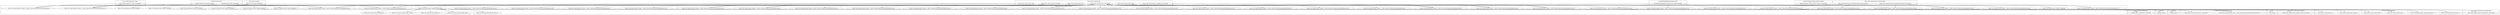 digraph {
graph [overlap=false]
subgraph cluster_Parse_Method_Signatures_Types {
	label="Parse::Method::Signatures::Types";
	"Parse::Method::Signatures::Types::VariableName";
}
subgraph cluster_KiokuDB_Backend_DBI {
	label="KiokuDB::Backend::DBI";
	"KiokuDB::Backend::DBI::ValidColumnName";
	"KiokuDB::Backend::DBI::SchemaProto";
}
subgraph cluster_Moose_Meta_TypeConstraint_Parameterized {
	label="Moose::Meta::TypeConstraint::Parameterized";
	"Moose::Meta::TypeConstraint::Parameterized::_inline_check";
}
subgraph cluster_warnings {
	label="warnings";
	"warnings::import";
}
subgraph cluster_MooseX_Types_TypeDecorator {
	label="MooseX::Types::TypeDecorator";
	"MooseX::Types::TypeDecorator::AUTOLOAD";
}
subgraph cluster_Moose_Meta_TypeConstraint_Registry {
	label="Moose::Meta::TypeConstraint::Registry";
	"Moose::Meta::TypeConstraint::Registry::add_type_constraint";
}
subgraph cluster_Exporter {
	label="Exporter";
	"Exporter::import";
}
subgraph cluster_Moose_Meta_Attribute {
	label="Moose::Meta::Attribute";
	"Moose::Meta::Attribute::BEGIN@24";
}
subgraph cluster_Moose_Util_TypeConstraints_Builtins {
	label="Moose::Util::TypeConstraints::Builtins";
	"Moose::Util::TypeConstraints::Builtins::__ANON__[Moose/Util/TypeConstraints/Builtins.pm:203]";
	"Moose::Util::TypeConstraints::Builtins::BEGIN@10";
	"Moose::Util::TypeConstraints::Builtins::_RegexpRef";
	"Moose::Util::TypeConstraints::Builtins::__ANON__[Moose/Util/TypeConstraints/Builtins.pm:238]";
	"Moose::Util::TypeConstraints::Builtins::__ANON__[Moose/Util/TypeConstraints/Builtins.pm:39]";
	"Moose::Util::TypeConstraints::Builtins::__ANON__[Moose/Util/TypeConstraints/Builtins.pm:27]";
	"Moose::Util::TypeConstraints::Builtins::BEGIN@13";
	"Moose::Util::TypeConstraints::Builtins::__ANON__[Moose/Util/TypeConstraints/Builtins.pm:28]";
	"Moose::Util::TypeConstraints::Builtins::where";
	"Moose::Util::TypeConstraints::Builtins::__ANON__[Moose/Util/TypeConstraints/Builtins.pm:46]";
	"Moose::Util::TypeConstraints::Builtins::__ANON__[Moose/Util/TypeConstraints/Builtins.pm:62]";
	"Moose::Util::TypeConstraints::Builtins::__ANON__[Moose/Util/TypeConstraints/Builtins.pm:218]";
	"Moose::Util::TypeConstraints::Builtins::inline_as";
	"Moose::Util::TypeConstraints::Builtins::__ANON__[Moose/Util/TypeConstraints/Builtins.pm:118]";
	"Moose::Util::TypeConstraints::Builtins::__ANON__[Moose/Util/TypeConstraints/Builtins.pm:204]";
	"Moose::Util::TypeConstraints::Builtins::BEGIN@12";
	"Moose::Util::TypeConstraints::Builtins::type";
	"Moose::Util::TypeConstraints::Builtins::__ANON__[Moose/Util/TypeConstraints/Builtins.pm:202]";
	"Moose::Util::TypeConstraints::Builtins::__ANON__[Moose/Util/TypeConstraints/Builtins.pm:66]";
	"Moose::Util::TypeConstraints::Builtins::__ANON__[Moose/Util/TypeConstraints/Builtins.pm:272]";
	"Moose::Util::TypeConstraints::Builtins::__ANON__[Moose/Util/TypeConstraints/Builtins.pm:176]";
	"Moose::Util::TypeConstraints::Builtins::__ANON__[Moose/Util/TypeConstraints/Builtins.pm:157]";
	"Moose::Util::TypeConstraints::Builtins::BEGIN@9";
	"Moose::Util::TypeConstraints::Builtins::define_builtins";
	"Moose::Util::TypeConstraints::Builtins::__ANON__[Moose/Util/TypeConstraints/Builtins.pm:72]";
	"Moose::Util::TypeConstraints::Builtins::__ANON__[Moose/Util/TypeConstraints/Builtins.pm:138]";
	"Moose::Util::TypeConstraints::Builtins::__ANON__[Moose/Util/TypeConstraints/Builtins.pm:193]";
	"Moose::Util::TypeConstraints::Builtins::__ANON__[Moose/Util/TypeConstraints/Builtins.pm:93]";
	"Moose::Util::TypeConstraints::Builtins::BEGIN@14";
	"Moose::Util::TypeConstraints::Builtins::__ANON__[Moose/Util/TypeConstraints/Builtins.pm:101]";
	"Moose::Util::TypeConstraints::Builtins::__ANON__[Moose/Util/TypeConstraints/Builtins.pm:133]";
	"Moose::Util::TypeConstraints::Builtins::__ANON__[Moose/Util/TypeConstraints/Builtins.pm:70]";
	"Moose::Util::TypeConstraints::Builtins::subtype";
	"Moose::Util::TypeConstraints::Builtins::__ANON__[Moose/Util/TypeConstraints/Builtins.pm:279]";
	"Moose::Util::TypeConstraints::Builtins::__ANON__[Moose/Util/TypeConstraints/Builtins.pm:253]";
	"Moose::Util::TypeConstraints::Builtins::__ANON__[Moose/Util/TypeConstraints/Builtins.pm:106]";
	"Moose::Util::TypeConstraints::Builtins::BEGIN@2";
	"Moose::Util::TypeConstraints::Builtins::__ANON__[Moose/Util/TypeConstraints/Builtins.pm:271]";
	"Moose::Util::TypeConstraints::Builtins::__ANON__[Moose/Util/TypeConstraints/Builtins.pm:239]";
	"Moose::Util::TypeConstraints::Builtins::__ANON__[Moose/Util/TypeConstraints/Builtins.pm:58]";
	"Moose::Util::TypeConstraints::Builtins::as";
	"Moose::Util::TypeConstraints::Builtins::__ANON__[Moose/Util/TypeConstraints/Builtins.pm:83]";
	"Moose::Util::TypeConstraints::Builtins::__ANON__[Moose/Util/TypeConstraints/Builtins.pm:76]";
	"Moose::Util::TypeConstraints::Builtins::__ANON__[Moose/Util/TypeConstraints/Builtins.pm:144]";
	"Moose::Util::TypeConstraints::Builtins::__ANON__[Moose/Util/TypeConstraints/Builtins.pm:43]";
	"Moose::Util::TypeConstraints::Builtins::__ANON__[Moose/Util/TypeConstraints/Builtins.pm:113]";
}
subgraph cluster_ArrayRef_HashRef_KiokuDB_Backend_DBI {
	label="ArrayRef[HashRef|KiokuDB::Backend::DBI";
	"ArrayRef[HashRef|KiokuDB::Backend::DBI::ValidColumnName]";
}
subgraph cluster_Moose_Meta_TypeConstraint_Union {
	label="Moose::Meta::TypeConstraint::Union";
	"Moose::Meta::TypeConstraint::Union::__ANON__[Moose/Meta/TypeConstraint/Union.pm:78]";
	"Moose::Meta::TypeConstraint::Union::_inline_check";
}
subgraph cluster_KiokuDB_Backend_Serialize_JSPON_Collapser {
	label="KiokuDB::Backend::Serialize::JSPON::Collapser";
	"KiokuDB::Backend::Serialize::JSPON::Collapser::reserved_key";
}
subgraph cluster_Moose_Meta_TypeConstraint {
	label="Moose::Meta::TypeConstraint";
	"Moose::Meta::TypeConstraint::_compiled_type_constraint";
	"Moose::Meta::TypeConstraint::_inline_check";
	"Moose::Meta::TypeConstraint::parent";
	"Moose::Meta::TypeConstraint::Sigil";
	"Moose::Meta::TypeConstraint::SourceType";
	"Moose::Meta::TypeConstraint::new";
}
subgraph cluster_Moose_Util_TypeConstraints {
	label="Moose::Util::TypeConstraints";
	"Moose::Util::TypeConstraints::where";
	"Moose::Util::TypeConstraints::subtype";
	"Moose::Util::TypeConstraints::as";
	"Moose::Util::TypeConstraints::inline_as";
	"Moose::Util::TypeConstraints::find_type_constraint";
	"Moose::Util::TypeConstraints::type";
}
subgraph cluster_Moose_Meta_TypeConstraint_Parameterizable {
	label="Moose::Meta::TypeConstraint::Parameterizable";
	"Moose::Meta::TypeConstraint::Parameterizable::generate_inline_for";
	"Moose::Meta::TypeConstraint::Parameterizable::generate_constraint_for";
}
subgraph cluster_strict {
	label="strict";
	"strict::import";
}
"Moose::Util::TypeConstraints::Builtins::define_builtins" -> "Moose::Util::TypeConstraints::find_type_constraint";
"Moose::Meta::Attribute::BEGIN@24" -> "Moose::Util::TypeConstraints::Builtins::BEGIN@14";
"Moose::Meta::Attribute::BEGIN@24" -> "Moose::Util::TypeConstraints::Builtins::BEGIN@2";
"Moose::Util::TypeConstraints::Builtins::define_builtins" -> "Moose::Util::TypeConstraints::as";
"Moose::Util::TypeConstraints::Builtins::define_builtins" -> "Moose::Util::TypeConstraints::Builtins::type";
"Moose::Meta::TypeConstraint::Parameterizable::generate_inline_for" -> "Moose::Util::TypeConstraints::Builtins::__ANON__[Moose/Util/TypeConstraints/Builtins.pm:279]";
"Moose::Util::TypeConstraints::Builtins::define_builtins" -> "Moose::Util::TypeConstraints::type";
"Moose::Util::TypeConstraints::Builtins::__ANON__[Moose/Util/TypeConstraints/Builtins.pm:203]" -> "Moose::Meta::TypeConstraint::_compiled_type_constraint";
"Moose::Util::TypeConstraints::Builtins::__ANON__[Moose/Util/TypeConstraints/Builtins.pm:238]" -> "Moose::Meta::TypeConstraint::_compiled_type_constraint";
"Moose::Util::TypeConstraints::Builtins::__ANON__[Moose/Util/TypeConstraints/Builtins.pm:271]" -> "Moose::Meta::TypeConstraint::_compiled_type_constraint";
"Moose::Meta::TypeConstraint::_inline_check" -> "Moose::Util::TypeConstraints::Builtins::__ANON__[Moose/Util/TypeConstraints/Builtins.pm:101]";
"KiokuDB::Backend::DBI::ValidColumnName" -> "Moose::Util::TypeConstraints::Builtins::__ANON__[Moose/Util/TypeConstraints/Builtins.pm:76]";
"Moose::Meta::TypeConstraint::SourceType" -> "Moose::Util::TypeConstraints::Builtins::__ANON__[Moose/Util/TypeConstraints/Builtins.pm:76]";
"Moose::Meta::TypeConstraint::Sigil" -> "Moose::Util::TypeConstraints::Builtins::__ANON__[Moose/Util/TypeConstraints/Builtins.pm:76]";
"Parse::Method::Signatures::Types::VariableName" -> "Moose::Util::TypeConstraints::Builtins::__ANON__[Moose/Util/TypeConstraints/Builtins.pm:76]";
"Moose::Util::TypeConstraints::Builtins::define_builtins" -> "Moose::Util::TypeConstraints::inline_as";
"Moose::Meta::Attribute::BEGIN@24" -> "Moose::Util::TypeConstraints::Builtins::BEGIN@10";
"KiokuDB::Backend::Serialize::JSPON::Collapser::reserved_key" -> "Moose::Util::TypeConstraints::Builtins::_RegexpRef";
"Moose::Util::TypeConstraints::Builtins::define_builtins" -> "Moose::Meta::TypeConstraint::Registry::add_type_constraint";
"Moose::Util::TypeConstraints::Builtins::__ANON__[Moose/Util/TypeConstraints/Builtins.pm:202]" -> "Moose::Meta::TypeConstraint::Union::__ANON__[Moose/Meta/TypeConstraint/Union.pm:78]";
"Moose::Util::TypeConstraints::Builtins::define_builtins" -> "Moose::Util::TypeConstraints::Builtins::subtype";
"Moose::Util::TypeConstraints::Builtins::__ANON__[Moose/Util/TypeConstraints/Builtins.pm:253]" -> "Moose::Meta::TypeConstraint::Parameterized::_inline_check";
"Moose::Util::TypeConstraints::Builtins::define_builtins" -> "Moose::Util::TypeConstraints::Builtins::where";
"Moose::Util::TypeConstraints::Builtins::define_builtins" -> "Moose::Util::TypeConstraints::where";
"Moose::Meta::TypeConstraint::_inline_check" -> "Moose::Util::TypeConstraints::Builtins::__ANON__[Moose/Util/TypeConstraints/Builtins.pm:118]";
"Moose::Meta::TypeConstraint::_inline_check" -> "Moose::Util::TypeConstraints::Builtins::__ANON__[Moose/Util/TypeConstraints/Builtins.pm:72]";
"Moose::Meta::TypeConstraint::_inline_check" -> "Moose::Util::TypeConstraints::Builtins::__ANON__[Moose/Util/TypeConstraints/Builtins.pm:28]";
"Moose::Meta::TypeConstraint::_inline_check" -> "Moose::Util::TypeConstraints::Builtins::__ANON__[Moose/Util/TypeConstraints/Builtins.pm:204]";
"Moose::Meta::Attribute::BEGIN@24" -> "Moose::Util::TypeConstraints::Builtins::BEGIN@12";
"Moose::Util::TypeConstraints::Builtins::BEGIN@9" -> "strict::import";
"Moose::Util::TypeConstraints::Builtins::__ANON__[Moose/Util/TypeConstraints/Builtins.pm:253]" -> "Moose::Meta::TypeConstraint::Union::_inline_check";
"Moose::Meta::TypeConstraint::_inline_check" -> "Moose::Util::TypeConstraints::Builtins::__ANON__[Moose/Util/TypeConstraints/Builtins.pm:176]";
"ArrayRef[HashRef|KiokuDB::Backend::DBI::ValidColumnName]" -> "Moose::Util::TypeConstraints::Builtins::__ANON__[Moose/Util/TypeConstraints/Builtins.pm:193]";
"Moose::Meta::TypeConstraint::Parameterizable::generate_inline_for" -> "Moose::Util::TypeConstraints::Builtins::__ANON__[Moose/Util/TypeConstraints/Builtins.pm:253]";
"Moose::Meta::TypeConstraint::Parameterizable::generate_inline_for" -> "Moose::Util::TypeConstraints::Builtins::__ANON__[Moose/Util/TypeConstraints/Builtins.pm:218]";
"Moose::Util::TypeConstraints::Builtins::BEGIN@14" -> "Exporter::import";
"Moose::Util::TypeConstraints::Builtins::BEGIN@12" -> "Exporter::import";
"Moose::Meta::TypeConstraint::_inline_check" -> "Moose::Util::TypeConstraints::Builtins::__ANON__[Moose/Util/TypeConstraints/Builtins.pm:83]";
"Moose::Meta::Attribute::BEGIN@24" -> "Moose::Util::TypeConstraints::Builtins::BEGIN@13";
"Moose::Util::TypeConstraints::Builtins::define_builtins" -> "Moose::Util::TypeConstraints::subtype";
"Moose::Meta::TypeConstraint::_inline_check" -> "Moose::Util::TypeConstraints::Builtins::__ANON__[Moose/Util/TypeConstraints/Builtins.pm:93]";
"Moose::Util::TypeConstraints::Builtins::BEGIN@10" -> "warnings::import";
"Moose::Meta::TypeConstraint::_inline_check" -> "Moose::Util::TypeConstraints::Builtins::__ANON__[Moose/Util/TypeConstraints/Builtins.pm:138]";
"Moose::Meta::TypeConstraint::_inline_check" -> "Moose::Util::TypeConstraints::Builtins::__ANON__[Moose/Util/TypeConstraints/Builtins.pm:106]";
"Moose::Meta::TypeConstraint::_inline_check" -> "Moose::Util::TypeConstraints::Builtins::__ANON__[Moose/Util/TypeConstraints/Builtins.pm:144]";
"ArrayRef[HashRef|KiokuDB::Backend::DBI::ValidColumnName]" -> "Moose::Util::TypeConstraints::Builtins::__ANON__[Moose/Util/TypeConstraints/Builtins.pm:27]";
"KiokuDB::Backend::DBI::ValidColumnName" -> "Moose::Util::TypeConstraints::Builtins::__ANON__[Moose/Util/TypeConstraints/Builtins.pm:27]";
"KiokuDB::Backend::DBI::SchemaProto" -> "Moose::Util::TypeConstraints::Builtins::__ANON__[Moose/Util/TypeConstraints/Builtins.pm:27]";
"Moose::Meta::TypeConstraint::SourceType" -> "Moose::Util::TypeConstraints::Builtins::__ANON__[Moose/Util/TypeConstraints/Builtins.pm:27]";
"Moose::Meta::TypeConstraint::Sigil" -> "Moose::Util::TypeConstraints::Builtins::__ANON__[Moose/Util/TypeConstraints/Builtins.pm:27]";
"Parse::Method::Signatures::Types::VariableName" -> "Moose::Util::TypeConstraints::Builtins::__ANON__[Moose/Util/TypeConstraints/Builtins.pm:27]";
"Moose::Meta::TypeConstraint::_inline_check" -> "Moose::Util::TypeConstraints::Builtins::__ANON__[Moose/Util/TypeConstraints/Builtins.pm:46]";
"Moose::Meta::TypeConstraint::_inline_check" -> "Moose::Util::TypeConstraints::Builtins::__ANON__[Moose/Util/TypeConstraints/Builtins.pm:66]";
"Moose::Meta::TypeConstraint::_inline_check" -> "Moose::Util::TypeConstraints::Builtins::__ANON__[Moose/Util/TypeConstraints/Builtins.pm:113]";
"Moose::Meta::TypeConstraint::_inline_check" -> "Moose::Util::TypeConstraints::Builtins::__ANON__[Moose/Util/TypeConstraints/Builtins.pm:133]";
"Moose::Util::TypeConstraints::Builtins::__ANON__[Moose/Util/TypeConstraints/Builtins.pm:157]" -> "Moose::Meta::TypeConstraint::parent";
"Moose::Util::TypeConstraints::Builtins::__ANON__[Moose/Util/TypeConstraints/Builtins.pm:66]" -> "Moose::Meta::TypeConstraint::parent";
"Moose::Util::TypeConstraints::Builtins::__ANON__[Moose/Util/TypeConstraints/Builtins.pm:83]" -> "Moose::Meta::TypeConstraint::parent";
"Moose::Meta::TypeConstraint::Parameterizable::generate_constraint_for" -> "Moose::Util::TypeConstraints::Builtins::__ANON__[Moose/Util/TypeConstraints/Builtins.pm:203]";
"Moose::Util::TypeConstraints::Builtins::__ANON__[Moose/Util/TypeConstraints/Builtins.pm:157]" -> "Moose::Meta::TypeConstraint::_inline_check";
"Moose::Util::TypeConstraints::Builtins::__ANON__[Moose/Util/TypeConstraints/Builtins.pm:279]" -> "Moose::Meta::TypeConstraint::_inline_check";
"Moose::Util::TypeConstraints::Builtins::__ANON__[Moose/Util/TypeConstraints/Builtins.pm:253]" -> "Moose::Meta::TypeConstraint::_inline_check";
"Moose::Util::TypeConstraints::Builtins::__ANON__[Moose/Util/TypeConstraints/Builtins.pm:218]" -> "Moose::Meta::TypeConstraint::_inline_check";
"Moose::Util::TypeConstraints::Builtins::__ANON__[Moose/Util/TypeConstraints/Builtins.pm:93]" -> "Moose::Meta::TypeConstraint::_inline_check";
"Moose::Util::TypeConstraints::Builtins::__ANON__[Moose/Util/TypeConstraints/Builtins.pm:66]" -> "Moose::Meta::TypeConstraint::_inline_check";
"Moose::Util::TypeConstraints::Builtins::__ANON__[Moose/Util/TypeConstraints/Builtins.pm:83]" -> "Moose::Meta::TypeConstraint::_inline_check";
"Moose::Util::TypeConstraints::Builtins::__ANON__[Moose/Util/TypeConstraints/Builtins.pm:101]" -> "Moose::Meta::TypeConstraint::_inline_check";
"Moose::Util::TypeConstraints::Builtins::define_builtins" -> "Moose::Util::TypeConstraints::Builtins::inline_as";
"Moose::Meta::TypeConstraint::_inline_check" -> "Moose::Util::TypeConstraints::Builtins::__ANON__[Moose/Util/TypeConstraints/Builtins.pm:58]";
"Moose::Meta::TypeConstraint::Parameterizable::generate_constraint_for" -> "Moose::Util::TypeConstraints::Builtins::__ANON__[Moose/Util/TypeConstraints/Builtins.pm:238]";
"Moose::Meta::Attribute::BEGIN@24" -> "Moose::Util::TypeConstraints::Builtins::define_builtins";
"Moose::Meta::TypeConstraint::_inline_check" -> "Moose::Util::TypeConstraints::Builtins::__ANON__[Moose/Util/TypeConstraints/Builtins.pm:157]";
"KiokuDB::Backend::DBI::ValidColumnName" -> "Moose::Util::TypeConstraints::Builtins::__ANON__[Moose/Util/TypeConstraints/Builtins.pm:62]";
"Moose::Meta::TypeConstraint::SourceType" -> "Moose::Util::TypeConstraints::Builtins::__ANON__[Moose/Util/TypeConstraints/Builtins.pm:62]";
"Moose::Meta::TypeConstraint::Sigil" -> "Moose::Util::TypeConstraints::Builtins::__ANON__[Moose/Util/TypeConstraints/Builtins.pm:62]";
"Parse::Method::Signatures::Types::VariableName" -> "Moose::Util::TypeConstraints::Builtins::__ANON__[Moose/Util/TypeConstraints/Builtins.pm:62]";
"Moose::Util::TypeConstraints::Builtins::define_builtins" -> "Moose::Util::TypeConstraints::Builtins::as";
"Moose::Util::TypeConstraints::Builtins::define_builtins" -> "Moose::Meta::TypeConstraint::new";
"Moose::Meta::TypeConstraint::_inline_check" -> "Moose::Util::TypeConstraints::Builtins::__ANON__[Moose/Util/TypeConstraints/Builtins.pm:272]";
"Moose::Meta::Attribute::BEGIN@24" -> "Moose::Util::TypeConstraints::Builtins::BEGIN@9";
"ArrayRef[HashRef|KiokuDB::Backend::DBI::ValidColumnName]" -> "Moose::Util::TypeConstraints::Builtins::__ANON__[Moose/Util/TypeConstraints/Builtins.pm:70]";
"ArrayRef[HashRef|KiokuDB::Backend::DBI::ValidColumnName]" -> "Moose::Util::TypeConstraints::Builtins::__ANON__[Moose/Util/TypeConstraints/Builtins.pm:202]";
"Moose::Meta::TypeConstraint::_inline_check" -> "Moose::Util::TypeConstraints::Builtins::__ANON__[Moose/Util/TypeConstraints/Builtins.pm:239]";
"Moose::Meta::TypeConstraint::_inline_check" -> "Moose::Util::TypeConstraints::Builtins::__ANON__[Moose/Util/TypeConstraints/Builtins.pm:39]";
"Moose::Util::TypeConstraints::Builtins::__ANON__[Moose/Util/TypeConstraints/Builtins.pm:203]" -> "MooseX::Types::TypeDecorator::AUTOLOAD";
"Moose::Util::TypeConstraints::Builtins::__ANON__[Moose/Util/TypeConstraints/Builtins.pm:238]" -> "MooseX::Types::TypeDecorator::AUTOLOAD";
"Moose::Util::TypeConstraints::Builtins::__ANON__[Moose/Util/TypeConstraints/Builtins.pm:253]" -> "MooseX::Types::TypeDecorator::AUTOLOAD";
"Moose::Util::TypeConstraints::Builtins::__ANON__[Moose/Util/TypeConstraints/Builtins.pm:218]" -> "MooseX::Types::TypeDecorator::AUTOLOAD";
"Moose::Meta::TypeConstraint::Parameterizable::generate_constraint_for" -> "Moose::Util::TypeConstraints::Builtins::__ANON__[Moose/Util/TypeConstraints/Builtins.pm:271]";
"ArrayRef[HashRef|KiokuDB::Backend::DBI::ValidColumnName]" -> "Moose::Util::TypeConstraints::Builtins::__ANON__[Moose/Util/TypeConstraints/Builtins.pm:43]";
"KiokuDB::Backend::DBI::ValidColumnName" -> "Moose::Util::TypeConstraints::Builtins::__ANON__[Moose/Util/TypeConstraints/Builtins.pm:43]";
"KiokuDB::Backend::DBI::SchemaProto" -> "Moose::Util::TypeConstraints::Builtins::__ANON__[Moose/Util/TypeConstraints/Builtins.pm:43]";
"Moose::Meta::TypeConstraint::SourceType" -> "Moose::Util::TypeConstraints::Builtins::__ANON__[Moose/Util/TypeConstraints/Builtins.pm:43]";
"Moose::Meta::TypeConstraint::Sigil" -> "Moose::Util::TypeConstraints::Builtins::__ANON__[Moose/Util/TypeConstraints/Builtins.pm:43]";
"Parse::Method::Signatures::Types::VariableName" -> "Moose::Util::TypeConstraints::Builtins::__ANON__[Moose/Util/TypeConstraints/Builtins.pm:43]";
}
